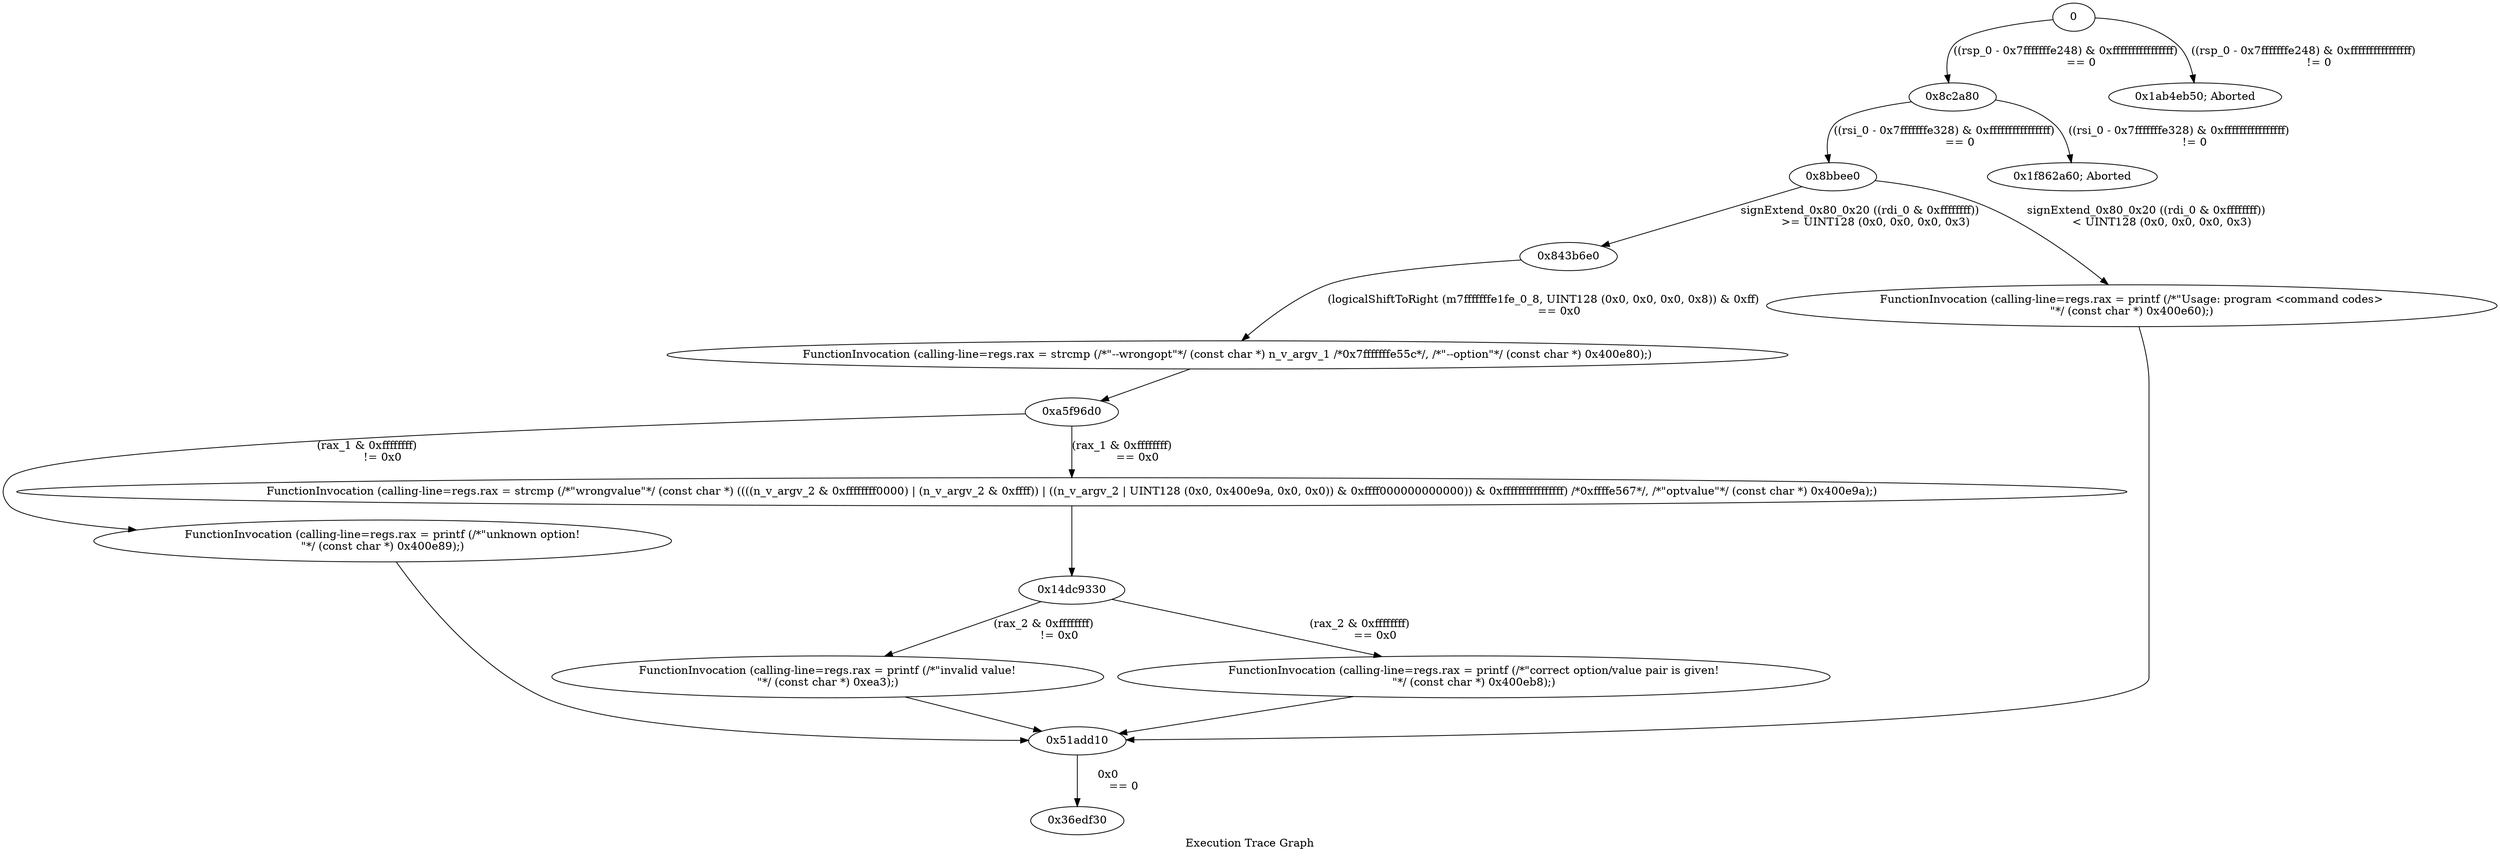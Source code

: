 digraph "Execution Trace Graph" {
	label="Execution Trace Graph";

	Node0 [label = "0"];
	Node0x8bbee0 [label = "0x8bbee0"];
	Node0x8c2a80 [label = "0x8c2a80"];
	Node0x34cb900 [label = "FunctionInvocation (calling-line=regs.rax = printf (/*\"unknown option!\n\"*/ (const char *) 0x400e89);)"];
	Node0x36edf30 [label = "0x36edf30"];
	Node0x51add10 [label = "0x51add10"];
	Node0x843b6e0 [label = "0x843b6e0"];
	Node0xa5f96d0 [label = "0xa5f96d0"];
	Node0xdbbcdd0 [label = "FunctionInvocation (calling-line=regs.rax = printf (/*\"invalid value!\n\"*/ (const char *) 0xea3);)"];
	Node0xe869ca0 [label = "FunctionInvocation (calling-line=regs.rax = printf (/*\"correct option/value pair is given!\n\"*/ (const char *) 0x400eb8);)"];
	Node0x14dc9330 [label = "0x14dc9330"];
	Node0x1698fb90 [label = "FunctionInvocation (calling-line=regs.rax = strcmp (/*\"--wrongopt\"*/ (const char *) n_v_argv_1 /*0x7fffffffe55c*/, /*\"--option\"*/ (const char *) 0x400e80);)"];
	Node0x1ab4eb50 [label = "0x1ab4eb50; Aborted"];
	Node0x1ece98e0 [label = "FunctionInvocation (calling-line=regs.rax = strcmp (/*\"wrongvalue\"*/ (const char *) ((((n_v_argv_2 & 0xffffffff0000) | (n_v_argv_2 & 0xffff)) | ((n_v_argv_2 | UINT128 (0x0, 0x400e9a, 0x0, 0x0)) & 0xffff000000000000)) & 0xffffffffffffffff) /*0xffffe567*/, /*\"optvalue\"*/ (const char *) 0x400e9a);)"];
	Node0x1f862a60 [label = "0x1f862a60; Aborted"];
	Node0x2ed338a0 [label = "FunctionInvocation (calling-line=regs.rax = printf (/*\"Usage: program <command codes>\n\"*/ (const char *) 0x400e60);)"];
	Node0 -> Node0x8c2a80 [label = "((rsp_0 - 0x7fffffffe248) & 0xffffffffffffffff)
	 == 0"];
	Node0 -> Node0x1ab4eb50 [label = "((rsp_0 - 0x7fffffffe248) & 0xffffffffffffffff)
	 != 0"];
	Node0x8c2a80 -> Node0x8bbee0 [label = "((rsi_0 - 0x7fffffffe328) & 0xffffffffffffffff)
	 == 0"];
	Node0x8c2a80 -> Node0x1f862a60 [label = "((rsi_0 - 0x7fffffffe328) & 0xffffffffffffffff)
	 != 0"];
	Node0x8bbee0 -> Node0x843b6e0 [label = "signExtend_0x80_0x20 ((rdi_0 & 0xffffffff))
	 >= UINT128 (0x0, 0x0, 0x0, 0x3)"];
	Node0x8bbee0 -> Node0x2ed338a0 [label = "signExtend_0x80_0x20 ((rdi_0 & 0xffffffff))
	 < UINT128 (0x0, 0x0, 0x0, 0x3)"];
	Node0x2ed338a0 -> Node0x51add10 [label = ""];
	Node0x843b6e0 -> Node0x1698fb90 [label = "(logicalShiftToRight (m7fffffffe1fe_0_8, UINT128 (0x0, 0x0, 0x0, 0x8)) & 0xff)
	 == 0x0"];
	Node0x1698fb90 -> Node0xa5f96d0 [label = ""];
	Node0x51add10 -> Node0x36edf30 [label = "0x0
	 == 0"];
	Node0xa5f96d0 -> Node0x34cb900 [label = "(rax_1 & 0xffffffff)
	 != 0x0"];
	Node0x34cb900 -> Node0x51add10 [label = ""];
	Node0xa5f96d0 -> Node0x1ece98e0 [label = "(rax_1 & 0xffffffff)
	 == 0x0"];
	Node0x1ece98e0 -> Node0x14dc9330 [label = ""];
	Node0x14dc9330 -> Node0xdbbcdd0 [label = "(rax_2 & 0xffffffff)
	 != 0x0"];
	Node0xdbbcdd0 -> Node0x51add10 [label = ""];
	Node0x14dc9330 -> Node0xe869ca0 [label = "(rax_2 & 0xffffffff)
	 == 0x0"];
	Node0xe869ca0 -> Node0x51add10 [label = ""];
}
